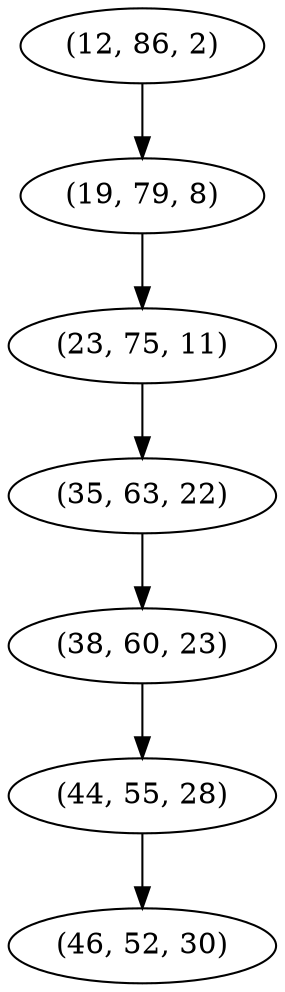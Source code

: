 digraph tree {
    "(12, 86, 2)";
    "(19, 79, 8)";
    "(23, 75, 11)";
    "(35, 63, 22)";
    "(38, 60, 23)";
    "(44, 55, 28)";
    "(46, 52, 30)";
    "(12, 86, 2)" -> "(19, 79, 8)";
    "(19, 79, 8)" -> "(23, 75, 11)";
    "(23, 75, 11)" -> "(35, 63, 22)";
    "(35, 63, 22)" -> "(38, 60, 23)";
    "(38, 60, 23)" -> "(44, 55, 28)";
    "(44, 55, 28)" -> "(46, 52, 30)";
}
